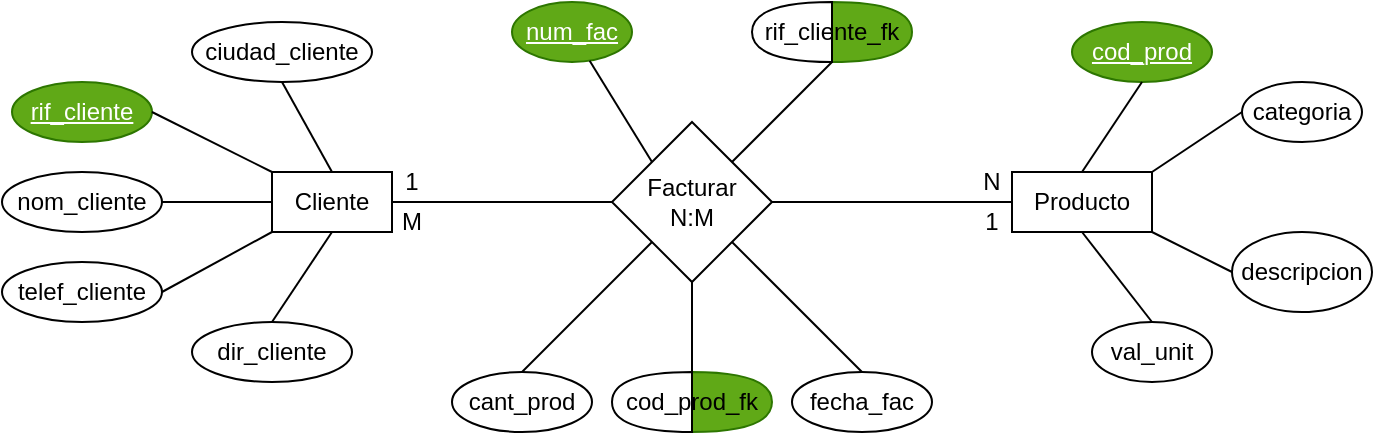 <mxfile version="21.6.5" type="device">
  <diagram name="Página-1" id="Y8KacUkbgVy7eceK-Y6i">
    <mxGraphModel dx="880" dy="532" grid="1" gridSize="10" guides="1" tooltips="1" connect="1" arrows="1" fold="1" page="1" pageScale="1" pageWidth="827" pageHeight="1169" math="0" shadow="0">
      <root>
        <mxCell id="0" />
        <mxCell id="1" parent="0" />
        <mxCell id="BxXpuWLMn314QpGA2FgX-1" value="Cliente" style="rounded=0;whiteSpace=wrap;html=1;" parent="1" vertex="1">
          <mxGeometry x="210" y="175" width="60" height="30" as="geometry" />
        </mxCell>
        <mxCell id="BxXpuWLMn314QpGA2FgX-2" value="Producto" style="rounded=0;whiteSpace=wrap;html=1;" parent="1" vertex="1">
          <mxGeometry x="580" y="175" width="70" height="30" as="geometry" />
        </mxCell>
        <mxCell id="BxXpuWLMn314QpGA2FgX-3" value="Facturar&lt;br&gt;N:M" style="rhombus;whiteSpace=wrap;html=1;" parent="1" vertex="1">
          <mxGeometry x="380" y="150" width="80" height="80" as="geometry" />
        </mxCell>
        <mxCell id="BxXpuWLMn314QpGA2FgX-4" value="val_unit" style="ellipse;whiteSpace=wrap;html=1;" parent="1" vertex="1">
          <mxGeometry x="620" y="250" width="60" height="30" as="geometry" />
        </mxCell>
        <mxCell id="BxXpuWLMn314QpGA2FgX-5" value="descripcion" style="ellipse;whiteSpace=wrap;html=1;" parent="1" vertex="1">
          <mxGeometry x="690" y="205" width="70" height="40" as="geometry" />
        </mxCell>
        <mxCell id="BxXpuWLMn314QpGA2FgX-6" value="categoria" style="ellipse;whiteSpace=wrap;html=1;" parent="1" vertex="1">
          <mxGeometry x="695" y="130" width="60" height="30" as="geometry" />
        </mxCell>
        <mxCell id="BxXpuWLMn314QpGA2FgX-7" value="&lt;u&gt;cod_prod&lt;/u&gt;" style="ellipse;whiteSpace=wrap;html=1;fillColor=#60a917;fontColor=#ffffff;strokeColor=#2D7600;" parent="1" vertex="1">
          <mxGeometry x="610" y="100" width="70" height="30" as="geometry" />
        </mxCell>
        <mxCell id="BxXpuWLMn314QpGA2FgX-8" value="telef_cliente" style="ellipse;whiteSpace=wrap;html=1;" parent="1" vertex="1">
          <mxGeometry x="75" y="220" width="80" height="30" as="geometry" />
        </mxCell>
        <mxCell id="BxXpuWLMn314QpGA2FgX-9" value="ciudad_cliente" style="ellipse;whiteSpace=wrap;html=1;" parent="1" vertex="1">
          <mxGeometry x="170" y="100" width="90" height="30" as="geometry" />
        </mxCell>
        <mxCell id="BxXpuWLMn314QpGA2FgX-10" value="dir_cliente" style="ellipse;whiteSpace=wrap;html=1;" parent="1" vertex="1">
          <mxGeometry x="170" y="250" width="80" height="30" as="geometry" />
        </mxCell>
        <mxCell id="BxXpuWLMn314QpGA2FgX-11" value="nom_cliente" style="ellipse;whiteSpace=wrap;html=1;" parent="1" vertex="1">
          <mxGeometry x="75" y="175" width="80" height="30" as="geometry" />
        </mxCell>
        <mxCell id="BxXpuWLMn314QpGA2FgX-12" value="&lt;u&gt;rif_cliente&lt;/u&gt;" style="ellipse;whiteSpace=wrap;html=1;fillColor=#60a917;fontColor=#ffffff;strokeColor=#2D7600;" parent="1" vertex="1">
          <mxGeometry x="80" y="130" width="70" height="30" as="geometry" />
        </mxCell>
        <mxCell id="BxXpuWLMn314QpGA2FgX-15" value="cant_prod" style="ellipse;whiteSpace=wrap;html=1;" parent="1" vertex="1">
          <mxGeometry x="300" y="275" width="70" height="30" as="geometry" />
        </mxCell>
        <mxCell id="BxXpuWLMn314QpGA2FgX-16" value="fecha_fac" style="ellipse;whiteSpace=wrap;html=1;" parent="1" vertex="1">
          <mxGeometry x="470" y="275" width="70" height="30" as="geometry" />
        </mxCell>
        <mxCell id="BxXpuWLMn314QpGA2FgX-17" value="&lt;u&gt;num_fac&lt;/u&gt;" style="ellipse;whiteSpace=wrap;html=1;fillColor=#60a917;fontColor=#ffffff;strokeColor=#2D7600;" parent="1" vertex="1">
          <mxGeometry x="330" y="90" width="60" height="30" as="geometry" />
        </mxCell>
        <mxCell id="BxXpuWLMn314QpGA2FgX-21" style="edgeStyle=orthogonalEdgeStyle;rounded=0;orthogonalLoop=1;jettySize=auto;html=1;exitX=0.5;exitY=1;exitDx=0;exitDy=0;" parent="1" source="BxXpuWLMn314QpGA2FgX-8" target="BxXpuWLMn314QpGA2FgX-8" edge="1">
          <mxGeometry relative="1" as="geometry" />
        </mxCell>
        <mxCell id="BxXpuWLMn314QpGA2FgX-23" value="" style="endArrow=none;html=1;rounded=0;entryX=0;entryY=0.5;entryDx=0;entryDy=0;" parent="1" source="BxXpuWLMn314QpGA2FgX-3" target="BxXpuWLMn314QpGA2FgX-2" edge="1">
          <mxGeometry width="50" height="50" relative="1" as="geometry">
            <mxPoint x="390" y="310" as="sourcePoint" />
            <mxPoint x="440" y="260" as="targetPoint" />
          </mxGeometry>
        </mxCell>
        <mxCell id="BxXpuWLMn314QpGA2FgX-24" value="" style="endArrow=none;html=1;rounded=0;exitX=1;exitY=0.5;exitDx=0;exitDy=0;entryX=0;entryY=0.5;entryDx=0;entryDy=0;" parent="1" source="BxXpuWLMn314QpGA2FgX-1" target="BxXpuWLMn314QpGA2FgX-3" edge="1">
          <mxGeometry width="50" height="50" relative="1" as="geometry">
            <mxPoint x="390" y="310" as="sourcePoint" />
            <mxPoint x="440" y="260" as="targetPoint" />
          </mxGeometry>
        </mxCell>
        <mxCell id="BxXpuWLMn314QpGA2FgX-26" value="" style="endArrow=none;html=1;rounded=0;entryX=0;entryY=0.5;entryDx=0;entryDy=0;exitX=1;exitY=1;exitDx=0;exitDy=0;" parent="1" source="BxXpuWLMn314QpGA2FgX-2" target="BxXpuWLMn314QpGA2FgX-5" edge="1">
          <mxGeometry width="50" height="50" relative="1" as="geometry">
            <mxPoint x="390" y="310" as="sourcePoint" />
            <mxPoint x="440" y="260" as="targetPoint" />
          </mxGeometry>
        </mxCell>
        <mxCell id="BxXpuWLMn314QpGA2FgX-27" value="" style="endArrow=none;html=1;rounded=0;entryX=0;entryY=0.5;entryDx=0;entryDy=0;exitX=1;exitY=0;exitDx=0;exitDy=0;" parent="1" source="BxXpuWLMn314QpGA2FgX-2" target="BxXpuWLMn314QpGA2FgX-6" edge="1">
          <mxGeometry width="50" height="50" relative="1" as="geometry">
            <mxPoint x="390" y="310" as="sourcePoint" />
            <mxPoint x="440" y="260" as="targetPoint" />
          </mxGeometry>
        </mxCell>
        <mxCell id="BxXpuWLMn314QpGA2FgX-28" value="" style="endArrow=none;html=1;rounded=0;entryX=0.5;entryY=1;entryDx=0;entryDy=0;exitX=0.5;exitY=0;exitDx=0;exitDy=0;" parent="1" source="BxXpuWLMn314QpGA2FgX-2" target="BxXpuWLMn314QpGA2FgX-7" edge="1">
          <mxGeometry width="50" height="50" relative="1" as="geometry">
            <mxPoint x="390" y="310" as="sourcePoint" />
            <mxPoint x="440" y="260" as="targetPoint" />
          </mxGeometry>
        </mxCell>
        <mxCell id="BxXpuWLMn314QpGA2FgX-29" value="" style="endArrow=none;html=1;rounded=0;entryX=1;entryY=1;entryDx=0;entryDy=0;exitX=0.5;exitY=0;exitDx=0;exitDy=0;" parent="1" source="BxXpuWLMn314QpGA2FgX-16" target="BxXpuWLMn314QpGA2FgX-3" edge="1">
          <mxGeometry width="50" height="50" relative="1" as="geometry">
            <mxPoint x="390" y="310" as="sourcePoint" />
            <mxPoint x="440" y="260" as="targetPoint" />
          </mxGeometry>
        </mxCell>
        <mxCell id="BxXpuWLMn314QpGA2FgX-30" value="" style="endArrow=none;html=1;rounded=0;entryX=0.5;entryY=1;entryDx=0;entryDy=0;exitX=1;exitY=0;exitDx=0;exitDy=0;" parent="1" source="BxXpuWLMn314QpGA2FgX-3" target="BxXpuWLMn314QpGA2FgX-51" edge="1">
          <mxGeometry width="50" height="50" relative="1" as="geometry">
            <mxPoint x="390" y="310" as="sourcePoint" />
            <mxPoint x="490" y="120" as="targetPoint" />
          </mxGeometry>
        </mxCell>
        <mxCell id="BxXpuWLMn314QpGA2FgX-31" value="" style="endArrow=none;html=1;rounded=0;exitX=0;exitY=0;exitDx=0;exitDy=0;" parent="1" source="BxXpuWLMn314QpGA2FgX-3" target="BxXpuWLMn314QpGA2FgX-17" edge="1">
          <mxGeometry width="50" height="50" relative="1" as="geometry">
            <mxPoint x="390" y="310" as="sourcePoint" />
            <mxPoint x="440" y="260" as="targetPoint" />
          </mxGeometry>
        </mxCell>
        <mxCell id="BxXpuWLMn314QpGA2FgX-32" value="" style="endArrow=none;html=1;rounded=0;entryX=0.5;entryY=1;entryDx=0;entryDy=0;exitX=0.5;exitY=0;exitDx=0;exitDy=0;" parent="1" source="BxXpuWLMn314QpGA2FgX-54" target="BxXpuWLMn314QpGA2FgX-3" edge="1">
          <mxGeometry width="50" height="50" relative="1" as="geometry">
            <mxPoint x="420" y="270" as="sourcePoint" />
            <mxPoint x="440" y="260" as="targetPoint" />
          </mxGeometry>
        </mxCell>
        <mxCell id="BxXpuWLMn314QpGA2FgX-33" value="" style="endArrow=none;html=1;rounded=0;entryX=0;entryY=1;entryDx=0;entryDy=0;exitX=0.5;exitY=0;exitDx=0;exitDy=0;" parent="1" source="BxXpuWLMn314QpGA2FgX-15" target="BxXpuWLMn314QpGA2FgX-3" edge="1">
          <mxGeometry width="50" height="50" relative="1" as="geometry">
            <mxPoint x="390" y="310" as="sourcePoint" />
            <mxPoint x="440" y="260" as="targetPoint" />
          </mxGeometry>
        </mxCell>
        <mxCell id="BxXpuWLMn314QpGA2FgX-34" value="" style="endArrow=none;html=1;rounded=0;exitX=0.5;exitY=0;exitDx=0;exitDy=0;entryX=0.5;entryY=1;entryDx=0;entryDy=0;" parent="1" source="BxXpuWLMn314QpGA2FgX-10" target="BxXpuWLMn314QpGA2FgX-1" edge="1">
          <mxGeometry width="50" height="50" relative="1" as="geometry">
            <mxPoint x="390" y="310" as="sourcePoint" />
            <mxPoint x="440" y="260" as="targetPoint" />
          </mxGeometry>
        </mxCell>
        <mxCell id="BxXpuWLMn314QpGA2FgX-35" value="" style="endArrow=none;html=1;rounded=0;entryX=1;entryY=0.5;entryDx=0;entryDy=0;exitX=0;exitY=1;exitDx=0;exitDy=0;" parent="1" source="BxXpuWLMn314QpGA2FgX-1" target="BxXpuWLMn314QpGA2FgX-8" edge="1">
          <mxGeometry width="50" height="50" relative="1" as="geometry">
            <mxPoint x="390" y="310" as="sourcePoint" />
            <mxPoint x="440" y="260" as="targetPoint" />
          </mxGeometry>
        </mxCell>
        <mxCell id="BxXpuWLMn314QpGA2FgX-36" value="" style="endArrow=none;html=1;rounded=0;entryX=1;entryY=0.5;entryDx=0;entryDy=0;exitX=0;exitY=0.5;exitDx=0;exitDy=0;" parent="1" source="BxXpuWLMn314QpGA2FgX-1" target="BxXpuWLMn314QpGA2FgX-11" edge="1">
          <mxGeometry width="50" height="50" relative="1" as="geometry">
            <mxPoint x="390" y="310" as="sourcePoint" />
            <mxPoint x="440" y="260" as="targetPoint" />
          </mxGeometry>
        </mxCell>
        <mxCell id="BxXpuWLMn314QpGA2FgX-37" value="" style="endArrow=none;html=1;rounded=0;entryX=1;entryY=0.5;entryDx=0;entryDy=0;exitX=0;exitY=0;exitDx=0;exitDy=0;" parent="1" source="BxXpuWLMn314QpGA2FgX-1" target="BxXpuWLMn314QpGA2FgX-12" edge="1">
          <mxGeometry width="50" height="50" relative="1" as="geometry">
            <mxPoint x="390" y="310" as="sourcePoint" />
            <mxPoint x="440" y="260" as="targetPoint" />
          </mxGeometry>
        </mxCell>
        <mxCell id="BxXpuWLMn314QpGA2FgX-38" value="" style="endArrow=none;html=1;rounded=0;exitX=0.5;exitY=1;exitDx=0;exitDy=0;entryX=0.5;entryY=0;entryDx=0;entryDy=0;" parent="1" source="BxXpuWLMn314QpGA2FgX-9" target="BxXpuWLMn314QpGA2FgX-1" edge="1">
          <mxGeometry width="50" height="50" relative="1" as="geometry">
            <mxPoint x="390" y="310" as="sourcePoint" />
            <mxPoint x="440" y="260" as="targetPoint" />
          </mxGeometry>
        </mxCell>
        <mxCell id="BxXpuWLMn314QpGA2FgX-39" value="" style="endArrow=none;html=1;rounded=0;entryX=0.5;entryY=0;entryDx=0;entryDy=0;exitX=0.5;exitY=1;exitDx=0;exitDy=0;" parent="1" source="BxXpuWLMn314QpGA2FgX-2" target="BxXpuWLMn314QpGA2FgX-4" edge="1">
          <mxGeometry width="50" height="50" relative="1" as="geometry">
            <mxPoint x="390" y="310" as="sourcePoint" />
            <mxPoint x="440" y="260" as="targetPoint" />
          </mxGeometry>
        </mxCell>
        <mxCell id="BxXpuWLMn314QpGA2FgX-40" value="1" style="text;html=1;strokeColor=none;fillColor=none;align=center;verticalAlign=middle;whiteSpace=wrap;rounded=0;" parent="1" vertex="1">
          <mxGeometry x="270" y="175" width="20" height="10" as="geometry" />
        </mxCell>
        <mxCell id="BxXpuWLMn314QpGA2FgX-41" value="N" style="text;html=1;strokeColor=none;fillColor=none;align=center;verticalAlign=middle;whiteSpace=wrap;rounded=0;" parent="1" vertex="1">
          <mxGeometry x="560" y="175" width="20" height="10" as="geometry" />
        </mxCell>
        <mxCell id="BxXpuWLMn314QpGA2FgX-42" value="1" style="text;html=1;strokeColor=none;fillColor=none;align=center;verticalAlign=middle;whiteSpace=wrap;rounded=0;" parent="1" vertex="1">
          <mxGeometry x="560" y="195" width="20" height="10" as="geometry" />
        </mxCell>
        <mxCell id="BxXpuWLMn314QpGA2FgX-43" value="M" style="text;html=1;strokeColor=none;fillColor=none;align=center;verticalAlign=middle;whiteSpace=wrap;rounded=0;" parent="1" vertex="1">
          <mxGeometry x="270" y="195" width="20" height="10" as="geometry" />
        </mxCell>
        <mxCell id="BxXpuWLMn314QpGA2FgX-47" value="" style="shape=or;whiteSpace=wrap;html=1;fillColor=#60a917;fontColor=#ffffff;strokeColor=#2D7600;" parent="1" vertex="1">
          <mxGeometry x="490" y="90" width="40" height="30" as="geometry" />
        </mxCell>
        <mxCell id="BxXpuWLMn314QpGA2FgX-48" value="" style="shape=or;whiteSpace=wrap;html=1;rotation=-180;" parent="1" vertex="1">
          <mxGeometry x="450" y="90" width="40" height="30" as="geometry" />
        </mxCell>
        <mxCell id="BxXpuWLMn314QpGA2FgX-51" value="rif_cliente_fk" style="text;html=1;strokeColor=none;fillColor=none;align=center;verticalAlign=middle;whiteSpace=wrap;rounded=0;" parent="1" vertex="1">
          <mxGeometry x="450" y="90" width="80" height="30" as="geometry" />
        </mxCell>
        <mxCell id="BxXpuWLMn314QpGA2FgX-52" value="" style="shape=or;whiteSpace=wrap;html=1;fillColor=#60a917;fontColor=#ffffff;strokeColor=#2D7600;" parent="1" vertex="1">
          <mxGeometry x="420" y="275" width="40" height="30" as="geometry" />
        </mxCell>
        <mxCell id="BxXpuWLMn314QpGA2FgX-53" value="" style="shape=or;whiteSpace=wrap;html=1;rotation=-180;" parent="1" vertex="1">
          <mxGeometry x="380" y="275" width="40" height="30" as="geometry" />
        </mxCell>
        <mxCell id="BxXpuWLMn314QpGA2FgX-54" value="cod_prod_fk" style="text;html=1;strokeColor=none;fillColor=none;align=center;verticalAlign=middle;whiteSpace=wrap;rounded=0;" parent="1" vertex="1">
          <mxGeometry x="380" y="275" width="80" height="30" as="geometry" />
        </mxCell>
      </root>
    </mxGraphModel>
  </diagram>
</mxfile>
